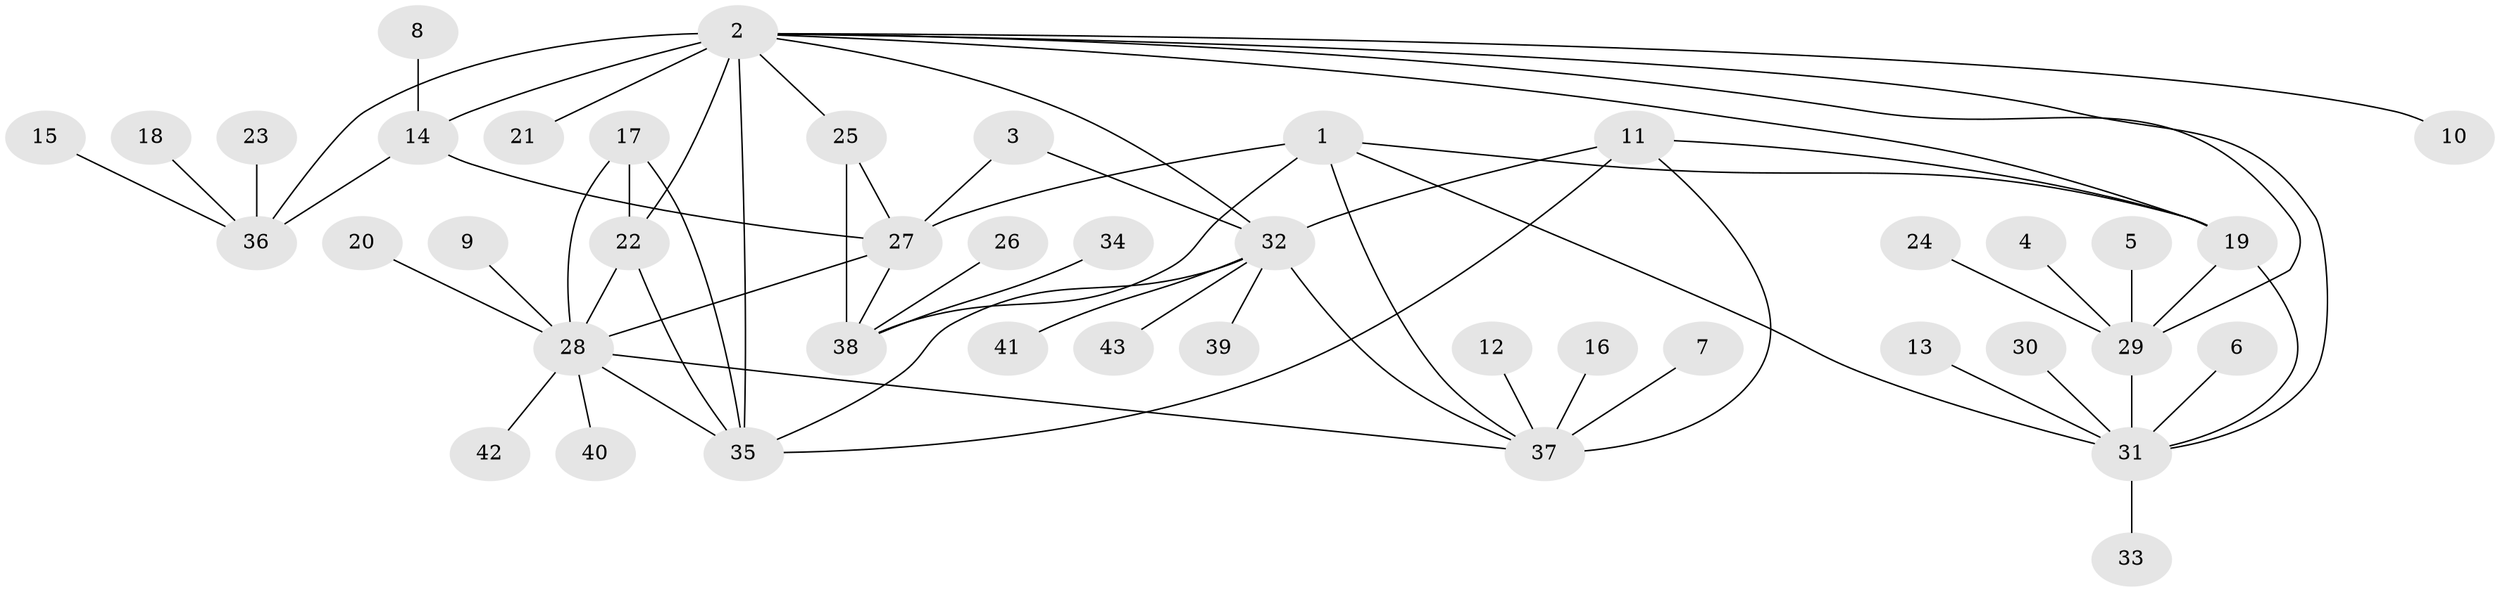 // original degree distribution, {6: 0.05813953488372093, 7: 0.023255813953488372, 8: 0.046511627906976744, 5: 0.03488372093023256, 10: 0.023255813953488372, 9: 0.011627906976744186, 4: 0.03488372093023256, 11: 0.011627906976744186, 1: 0.5697674418604651, 2: 0.16279069767441862, 3: 0.023255813953488372}
// Generated by graph-tools (version 1.1) at 2025/26/03/09/25 03:26:38]
// undirected, 43 vertices, 63 edges
graph export_dot {
graph [start="1"]
  node [color=gray90,style=filled];
  1;
  2;
  3;
  4;
  5;
  6;
  7;
  8;
  9;
  10;
  11;
  12;
  13;
  14;
  15;
  16;
  17;
  18;
  19;
  20;
  21;
  22;
  23;
  24;
  25;
  26;
  27;
  28;
  29;
  30;
  31;
  32;
  33;
  34;
  35;
  36;
  37;
  38;
  39;
  40;
  41;
  42;
  43;
  1 -- 19 [weight=1.0];
  1 -- 27 [weight=2.0];
  1 -- 31 [weight=1.0];
  1 -- 37 [weight=1.0];
  1 -- 38 [weight=1.0];
  2 -- 10 [weight=1.0];
  2 -- 14 [weight=2.0];
  2 -- 19 [weight=1.0];
  2 -- 21 [weight=1.0];
  2 -- 22 [weight=1.0];
  2 -- 25 [weight=1.0];
  2 -- 29 [weight=1.0];
  2 -- 31 [weight=1.0];
  2 -- 32 [weight=1.0];
  2 -- 35 [weight=1.0];
  2 -- 36 [weight=3.0];
  3 -- 27 [weight=1.0];
  3 -- 32 [weight=1.0];
  4 -- 29 [weight=1.0];
  5 -- 29 [weight=1.0];
  6 -- 31 [weight=1.0];
  7 -- 37 [weight=1.0];
  8 -- 14 [weight=1.0];
  9 -- 28 [weight=1.0];
  11 -- 19 [weight=1.0];
  11 -- 32 [weight=2.0];
  11 -- 35 [weight=1.0];
  11 -- 37 [weight=2.0];
  12 -- 37 [weight=1.0];
  13 -- 31 [weight=1.0];
  14 -- 27 [weight=1.0];
  14 -- 36 [weight=1.0];
  15 -- 36 [weight=1.0];
  16 -- 37 [weight=1.0];
  17 -- 22 [weight=1.0];
  17 -- 28 [weight=1.0];
  17 -- 35 [weight=1.0];
  18 -- 36 [weight=1.0];
  19 -- 29 [weight=1.0];
  19 -- 31 [weight=1.0];
  20 -- 28 [weight=1.0];
  22 -- 28 [weight=1.0];
  22 -- 35 [weight=1.0];
  23 -- 36 [weight=1.0];
  24 -- 29 [weight=1.0];
  25 -- 27 [weight=1.0];
  25 -- 38 [weight=1.0];
  26 -- 38 [weight=1.0];
  27 -- 28 [weight=1.0];
  27 -- 38 [weight=2.0];
  28 -- 35 [weight=1.0];
  28 -- 37 [weight=1.0];
  28 -- 40 [weight=1.0];
  28 -- 42 [weight=1.0];
  29 -- 31 [weight=1.0];
  30 -- 31 [weight=1.0];
  31 -- 33 [weight=1.0];
  32 -- 35 [weight=1.0];
  32 -- 37 [weight=1.0];
  32 -- 39 [weight=1.0];
  32 -- 41 [weight=1.0];
  32 -- 43 [weight=1.0];
  34 -- 38 [weight=1.0];
}
